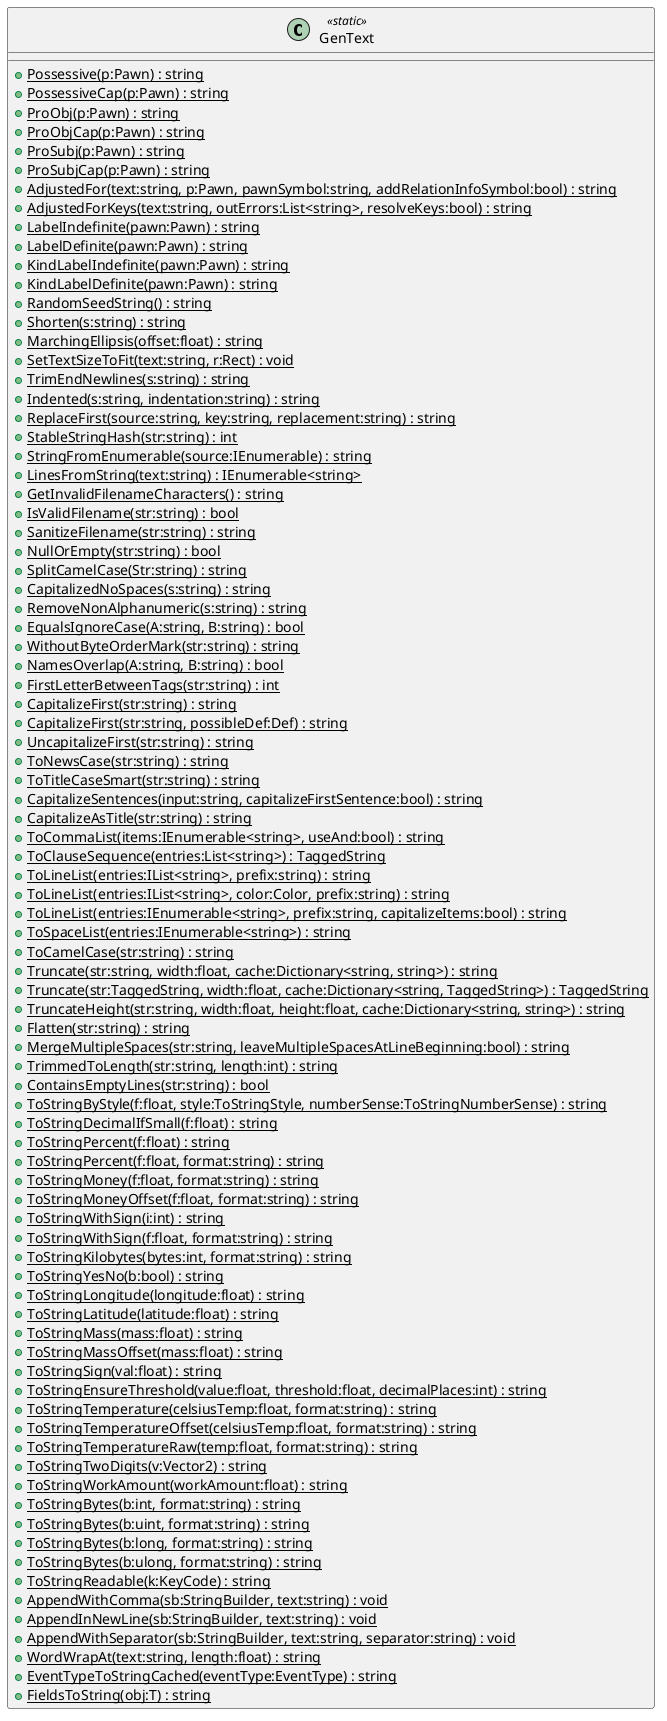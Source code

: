 @startuml
class GenText <<static>> {
    + {static} Possessive(p:Pawn) : string
    + {static} PossessiveCap(p:Pawn) : string
    + {static} ProObj(p:Pawn) : string
    + {static} ProObjCap(p:Pawn) : string
    + {static} ProSubj(p:Pawn) : string
    + {static} ProSubjCap(p:Pawn) : string
    + {static} AdjustedFor(text:string, p:Pawn, pawnSymbol:string, addRelationInfoSymbol:bool) : string
    + {static} AdjustedForKeys(text:string, outErrors:List<string>, resolveKeys:bool) : string
    + {static} LabelIndefinite(pawn:Pawn) : string
    + {static} LabelDefinite(pawn:Pawn) : string
    + {static} KindLabelIndefinite(pawn:Pawn) : string
    + {static} KindLabelDefinite(pawn:Pawn) : string
    + {static} RandomSeedString() : string
    + {static} Shorten(s:string) : string
    + {static} MarchingEllipsis(offset:float) : string
    + {static} SetTextSizeToFit(text:string, r:Rect) : void
    + {static} TrimEndNewlines(s:string) : string
    + {static} Indented(s:string, indentation:string) : string
    + {static} ReplaceFirst(source:string, key:string, replacement:string) : string
    + {static} StableStringHash(str:string) : int
    + {static} StringFromEnumerable(source:IEnumerable) : string
    + {static} LinesFromString(text:string) : IEnumerable<string>
    + {static} GetInvalidFilenameCharacters() : string
    + {static} IsValidFilename(str:string) : bool
    + {static} SanitizeFilename(str:string) : string
    + {static} NullOrEmpty(str:string) : bool
    + {static} SplitCamelCase(Str:string) : string
    + {static} CapitalizedNoSpaces(s:string) : string
    + {static} RemoveNonAlphanumeric(s:string) : string
    + {static} EqualsIgnoreCase(A:string, B:string) : bool
    + {static} WithoutByteOrderMark(str:string) : string
    + {static} NamesOverlap(A:string, B:string) : bool
    + {static} FirstLetterBetweenTags(str:string) : int
    + {static} CapitalizeFirst(str:string) : string
    + {static} CapitalizeFirst(str:string, possibleDef:Def) : string
    + {static} UncapitalizeFirst(str:string) : string
    + {static} ToNewsCase(str:string) : string
    + {static} ToTitleCaseSmart(str:string) : string
    + {static} CapitalizeSentences(input:string, capitalizeFirstSentence:bool) : string
    + {static} CapitalizeAsTitle(str:string) : string
    + {static} ToCommaList(items:IEnumerable<string>, useAnd:bool) : string
    + {static} ToClauseSequence(entries:List<string>) : TaggedString
    + {static} ToLineList(entries:IList<string>, prefix:string) : string
    + {static} ToLineList(entries:IList<string>, color:Color, prefix:string) : string
    + {static} ToLineList(entries:IEnumerable<string>, prefix:string, capitalizeItems:bool) : string
    + {static} ToSpaceList(entries:IEnumerable<string>) : string
    + {static} ToCamelCase(str:string) : string
    + {static} Truncate(str:string, width:float, cache:Dictionary<string, string>) : string
    + {static} Truncate(str:TaggedString, width:float, cache:Dictionary<string, TaggedString>) : TaggedString
    + {static} TruncateHeight(str:string, width:float, height:float, cache:Dictionary<string, string>) : string
    + {static} Flatten(str:string) : string
    + {static} MergeMultipleSpaces(str:string, leaveMultipleSpacesAtLineBeginning:bool) : string
    + {static} TrimmedToLength(str:string, length:int) : string
    + {static} ContainsEmptyLines(str:string) : bool
    + {static} ToStringByStyle(f:float, style:ToStringStyle, numberSense:ToStringNumberSense) : string
    + {static} ToStringDecimalIfSmall(f:float) : string
    + {static} ToStringPercent(f:float) : string
    + {static} ToStringPercent(f:float, format:string) : string
    + {static} ToStringMoney(f:float, format:string) : string
    + {static} ToStringMoneyOffset(f:float, format:string) : string
    + {static} ToStringWithSign(i:int) : string
    + {static} ToStringWithSign(f:float, format:string) : string
    + {static} ToStringKilobytes(bytes:int, format:string) : string
    + {static} ToStringYesNo(b:bool) : string
    + {static} ToStringLongitude(longitude:float) : string
    + {static} ToStringLatitude(latitude:float) : string
    + {static} ToStringMass(mass:float) : string
    + {static} ToStringMassOffset(mass:float) : string
    + {static} ToStringSign(val:float) : string
    + {static} ToStringEnsureThreshold(value:float, threshold:float, decimalPlaces:int) : string
    + {static} ToStringTemperature(celsiusTemp:float, format:string) : string
    + {static} ToStringTemperatureOffset(celsiusTemp:float, format:string) : string
    + {static} ToStringTemperatureRaw(temp:float, format:string) : string
    + {static} ToStringTwoDigits(v:Vector2) : string
    + {static} ToStringWorkAmount(workAmount:float) : string
    + {static} ToStringBytes(b:int, format:string) : string
    + {static} ToStringBytes(b:uint, format:string) : string
    + {static} ToStringBytes(b:long, format:string) : string
    + {static} ToStringBytes(b:ulong, format:string) : string
    + {static} ToStringReadable(k:KeyCode) : string
    + {static} AppendWithComma(sb:StringBuilder, text:string) : void
    + {static} AppendInNewLine(sb:StringBuilder, text:string) : void
    + {static} AppendWithSeparator(sb:StringBuilder, text:string, separator:string) : void
    + {static} WordWrapAt(text:string, length:float) : string
    + {static} EventTypeToStringCached(eventType:EventType) : string
    + {static} FieldsToString(obj:T) : string
}
@enduml

